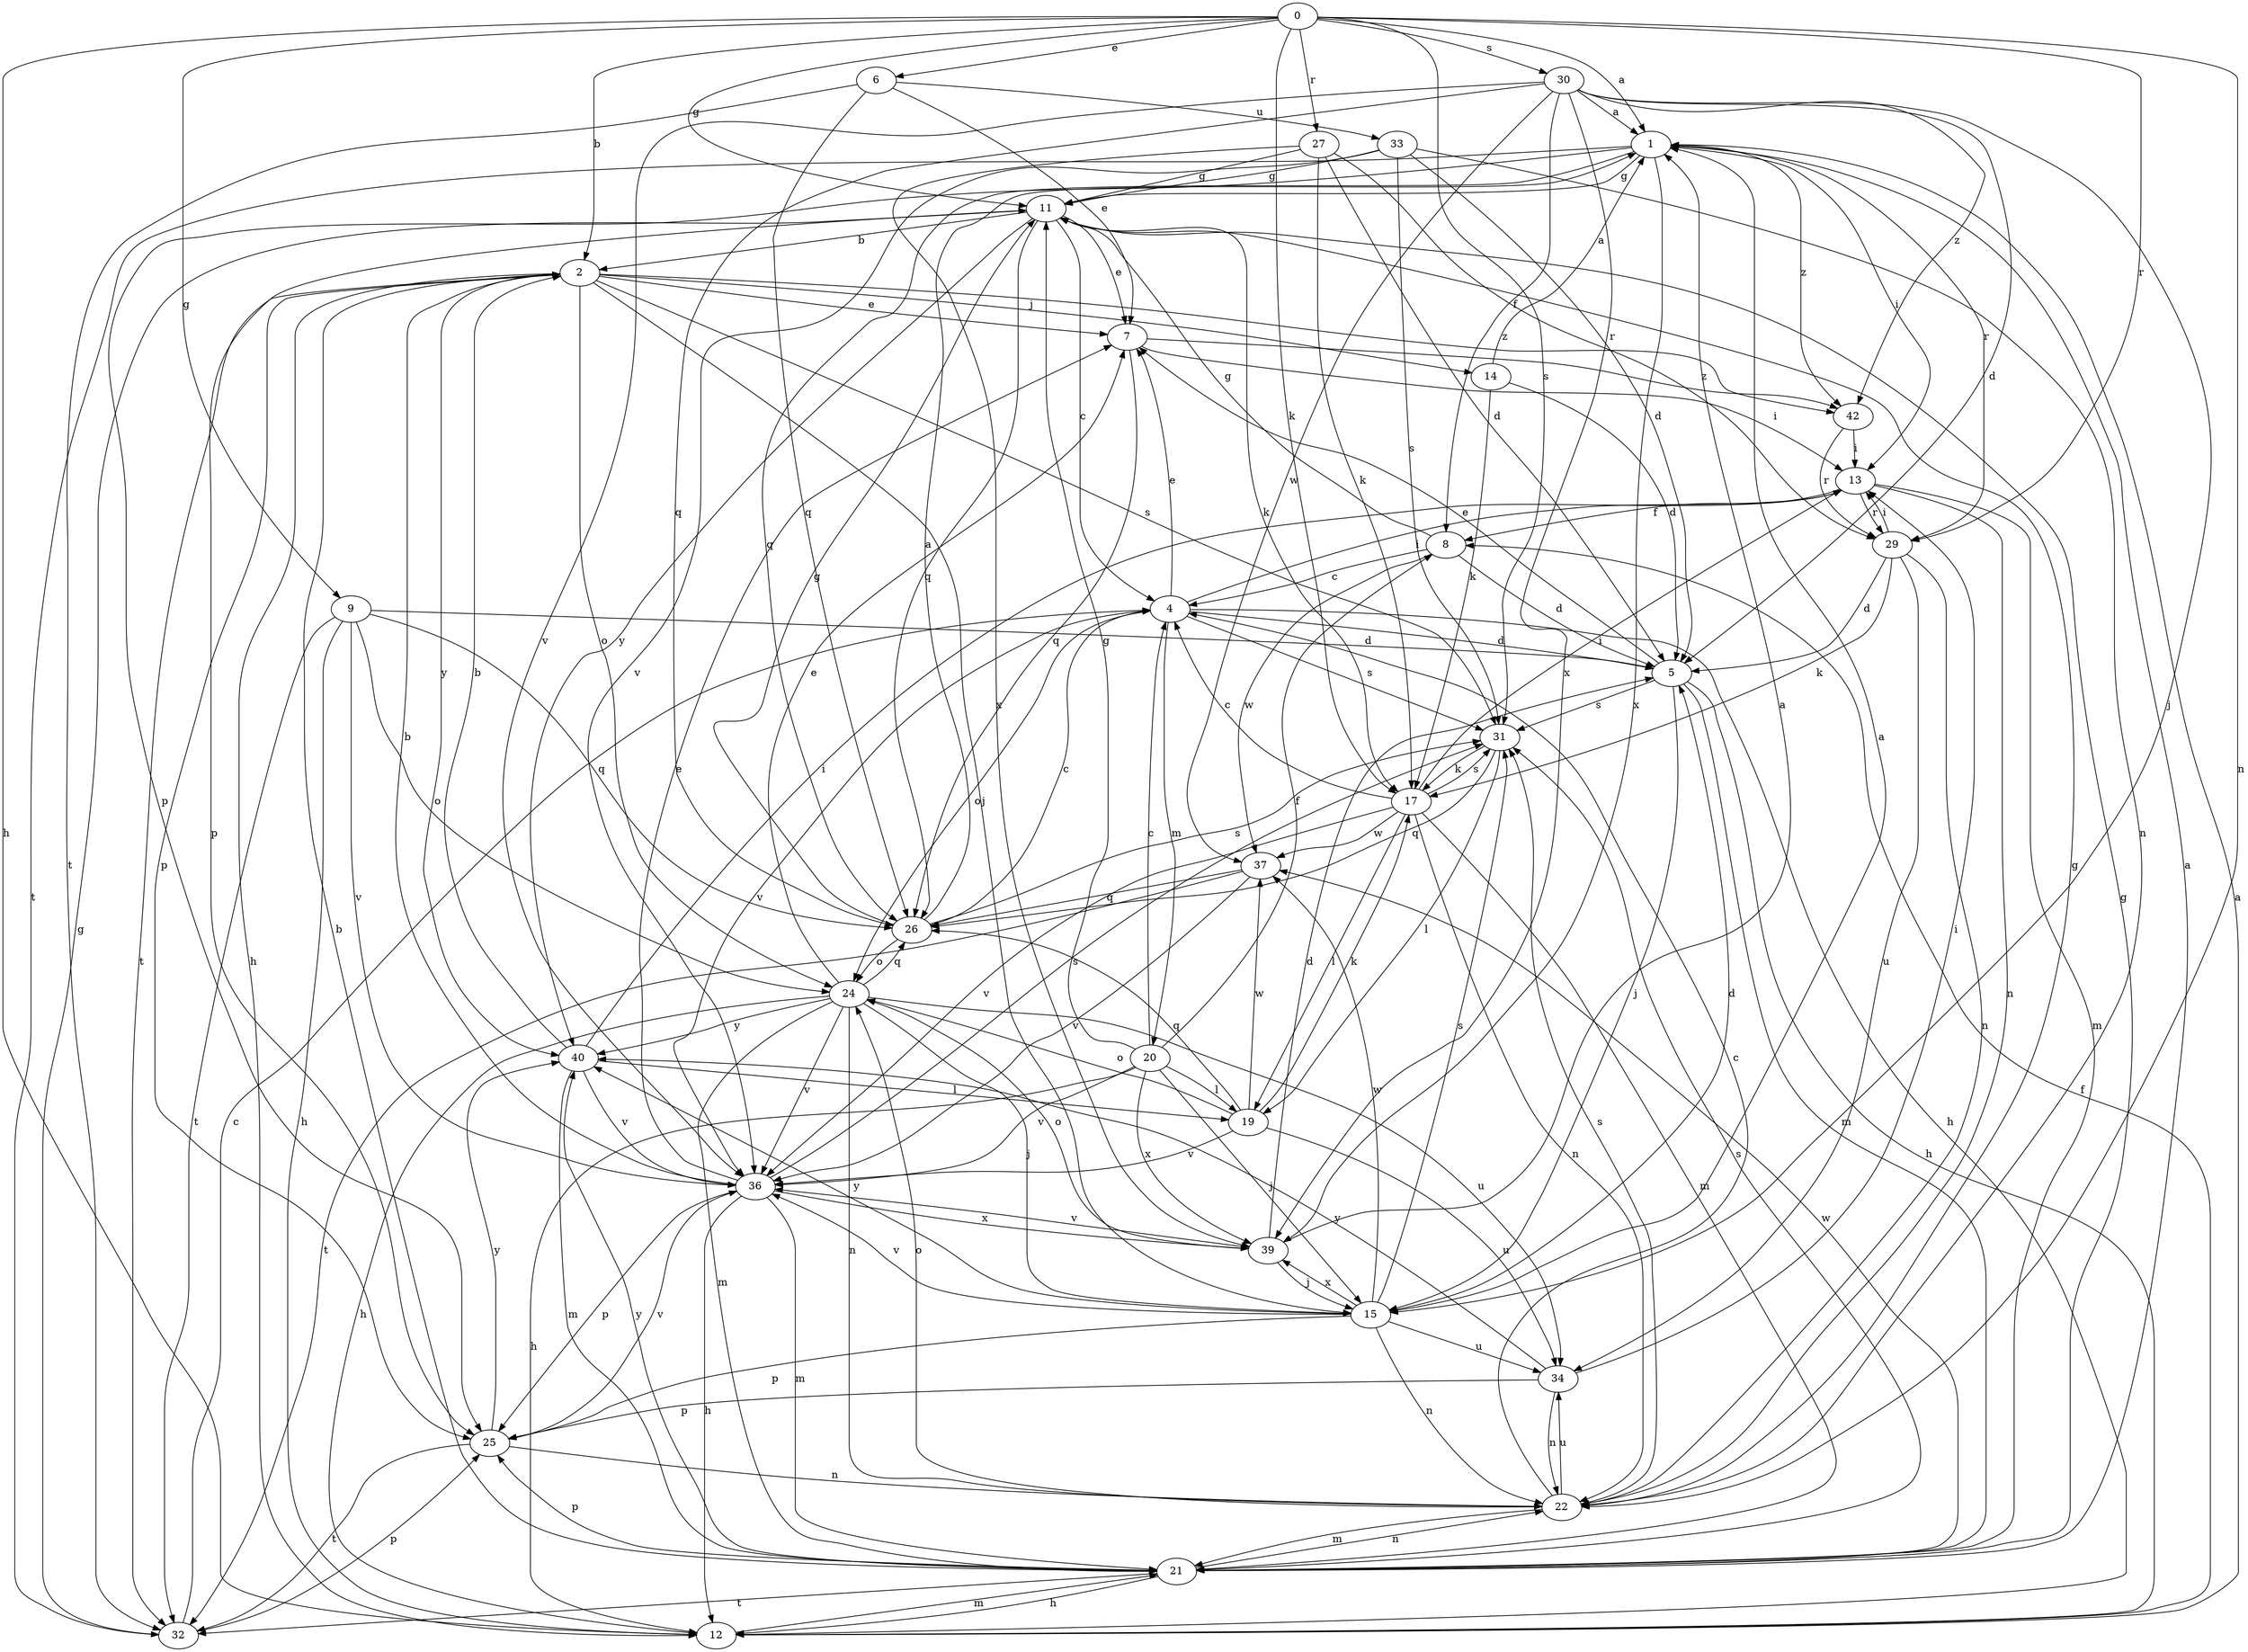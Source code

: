 strict digraph  {
0;
1;
2;
4;
5;
6;
7;
8;
9;
11;
12;
13;
14;
15;
17;
19;
20;
21;
22;
24;
25;
26;
27;
29;
30;
31;
32;
33;
34;
36;
37;
39;
40;
42;
0 -> 1  [label=a];
0 -> 2  [label=b];
0 -> 6  [label=e];
0 -> 9  [label=g];
0 -> 11  [label=g];
0 -> 12  [label=h];
0 -> 17  [label=k];
0 -> 22  [label=n];
0 -> 27  [label=r];
0 -> 29  [label=r];
0 -> 30  [label=s];
0 -> 31  [label=s];
1 -> 11  [label=g];
1 -> 13  [label=i];
1 -> 25  [label=p];
1 -> 26  [label=q];
1 -> 29  [label=r];
1 -> 32  [label=t];
1 -> 39  [label=x];
1 -> 42  [label=z];
2 -> 7  [label=e];
2 -> 12  [label=h];
2 -> 14  [label=j];
2 -> 15  [label=j];
2 -> 24  [label=o];
2 -> 25  [label=p];
2 -> 31  [label=s];
2 -> 32  [label=t];
2 -> 40  [label=y];
2 -> 42  [label=z];
4 -> 5  [label=d];
4 -> 7  [label=e];
4 -> 12  [label=h];
4 -> 13  [label=i];
4 -> 20  [label=m];
4 -> 24  [label=o];
4 -> 31  [label=s];
4 -> 36  [label=v];
5 -> 7  [label=e];
5 -> 12  [label=h];
5 -> 15  [label=j];
5 -> 21  [label=m];
5 -> 31  [label=s];
6 -> 7  [label=e];
6 -> 26  [label=q];
6 -> 32  [label=t];
6 -> 33  [label=u];
7 -> 13  [label=i];
7 -> 26  [label=q];
7 -> 42  [label=z];
8 -> 4  [label=c];
8 -> 5  [label=d];
8 -> 11  [label=g];
8 -> 37  [label=w];
9 -> 5  [label=d];
9 -> 12  [label=h];
9 -> 24  [label=o];
9 -> 26  [label=q];
9 -> 32  [label=t];
9 -> 36  [label=v];
11 -> 2  [label=b];
11 -> 4  [label=c];
11 -> 7  [label=e];
11 -> 17  [label=k];
11 -> 25  [label=p];
11 -> 26  [label=q];
11 -> 40  [label=y];
12 -> 1  [label=a];
12 -> 8  [label=f];
12 -> 21  [label=m];
13 -> 8  [label=f];
13 -> 21  [label=m];
13 -> 22  [label=n];
13 -> 29  [label=r];
14 -> 1  [label=a];
14 -> 5  [label=d];
14 -> 17  [label=k];
15 -> 1  [label=a];
15 -> 5  [label=d];
15 -> 22  [label=n];
15 -> 25  [label=p];
15 -> 31  [label=s];
15 -> 34  [label=u];
15 -> 36  [label=v];
15 -> 37  [label=w];
15 -> 39  [label=x];
15 -> 40  [label=y];
17 -> 4  [label=c];
17 -> 13  [label=i];
17 -> 19  [label=l];
17 -> 21  [label=m];
17 -> 22  [label=n];
17 -> 31  [label=s];
17 -> 36  [label=v];
17 -> 37  [label=w];
19 -> 17  [label=k];
19 -> 24  [label=o];
19 -> 26  [label=q];
19 -> 34  [label=u];
19 -> 36  [label=v];
19 -> 37  [label=w];
20 -> 4  [label=c];
20 -> 8  [label=f];
20 -> 11  [label=g];
20 -> 12  [label=h];
20 -> 15  [label=j];
20 -> 19  [label=l];
20 -> 36  [label=v];
20 -> 39  [label=x];
21 -> 1  [label=a];
21 -> 2  [label=b];
21 -> 11  [label=g];
21 -> 12  [label=h];
21 -> 22  [label=n];
21 -> 25  [label=p];
21 -> 31  [label=s];
21 -> 32  [label=t];
21 -> 37  [label=w];
21 -> 40  [label=y];
22 -> 4  [label=c];
22 -> 11  [label=g];
22 -> 21  [label=m];
22 -> 24  [label=o];
22 -> 31  [label=s];
22 -> 34  [label=u];
24 -> 7  [label=e];
24 -> 12  [label=h];
24 -> 15  [label=j];
24 -> 21  [label=m];
24 -> 22  [label=n];
24 -> 26  [label=q];
24 -> 34  [label=u];
24 -> 36  [label=v];
24 -> 40  [label=y];
25 -> 22  [label=n];
25 -> 32  [label=t];
25 -> 36  [label=v];
25 -> 40  [label=y];
26 -> 1  [label=a];
26 -> 4  [label=c];
26 -> 11  [label=g];
26 -> 24  [label=o];
26 -> 31  [label=s];
27 -> 5  [label=d];
27 -> 11  [label=g];
27 -> 17  [label=k];
27 -> 29  [label=r];
27 -> 39  [label=x];
29 -> 5  [label=d];
29 -> 13  [label=i];
29 -> 17  [label=k];
29 -> 22  [label=n];
29 -> 34  [label=u];
30 -> 1  [label=a];
30 -> 5  [label=d];
30 -> 8  [label=f];
30 -> 15  [label=j];
30 -> 26  [label=q];
30 -> 36  [label=v];
30 -> 37  [label=w];
30 -> 39  [label=x];
30 -> 42  [label=z];
31 -> 17  [label=k];
31 -> 19  [label=l];
31 -> 26  [label=q];
32 -> 4  [label=c];
32 -> 11  [label=g];
32 -> 25  [label=p];
33 -> 5  [label=d];
33 -> 11  [label=g];
33 -> 22  [label=n];
33 -> 31  [label=s];
33 -> 36  [label=v];
34 -> 13  [label=i];
34 -> 22  [label=n];
34 -> 25  [label=p];
34 -> 40  [label=y];
36 -> 2  [label=b];
36 -> 7  [label=e];
36 -> 12  [label=h];
36 -> 21  [label=m];
36 -> 25  [label=p];
36 -> 31  [label=s];
36 -> 39  [label=x];
37 -> 26  [label=q];
37 -> 32  [label=t];
37 -> 36  [label=v];
39 -> 1  [label=a];
39 -> 5  [label=d];
39 -> 15  [label=j];
39 -> 24  [label=o];
39 -> 36  [label=v];
40 -> 2  [label=b];
40 -> 13  [label=i];
40 -> 19  [label=l];
40 -> 21  [label=m];
40 -> 36  [label=v];
42 -> 13  [label=i];
42 -> 29  [label=r];
}
